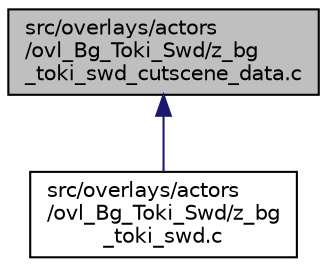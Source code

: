digraph "src/overlays/actors/ovl_Bg_Toki_Swd/z_bg_toki_swd_cutscene_data.c"
{
 // LATEX_PDF_SIZE
  edge [fontname="Helvetica",fontsize="10",labelfontname="Helvetica",labelfontsize="10"];
  node [fontname="Helvetica",fontsize="10",shape=record];
  Node1 [label="src/overlays/actors\l/ovl_Bg_Toki_Swd/z_bg\l_toki_swd_cutscene_data.c",height=0.2,width=0.4,color="black", fillcolor="grey75", style="filled", fontcolor="black",tooltip=" "];
  Node1 -> Node2 [dir="back",color="midnightblue",fontsize="10",style="solid",fontname="Helvetica"];
  Node2 [label="src/overlays/actors\l/ovl_Bg_Toki_Swd/z_bg\l_toki_swd.c",height=0.2,width=0.4,color="black", fillcolor="white", style="filled",URL="$d9/d36/z__bg__toki__swd_8c.html",tooltip=" "];
}
